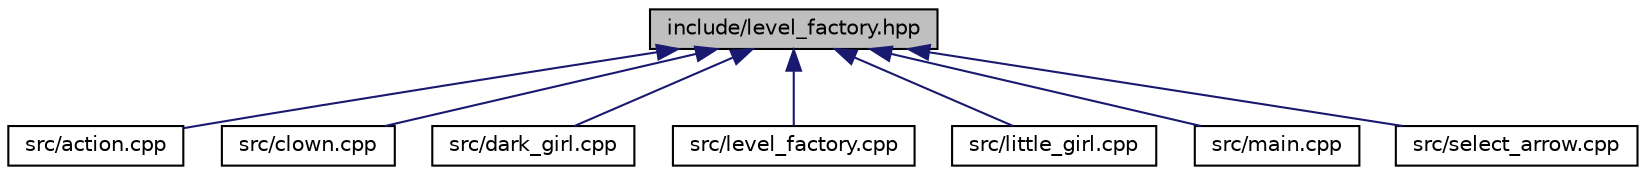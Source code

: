 digraph "include/level_factory.hpp"
{
  edge [fontname="Helvetica",fontsize="10",labelfontname="Helvetica",labelfontsize="10"];
  node [fontname="Helvetica",fontsize="10",shape=record];
  Node1 [label="include/level_factory.hpp",height=0.2,width=0.4,color="black", fillcolor="grey75", style="filled", fontcolor="black"];
  Node1 -> Node2 [dir="back",color="midnightblue",fontsize="10",style="solid"];
  Node2 [label="src/action.cpp",height=0.2,width=0.4,color="black", fillcolor="white", style="filled",URL="$action_8cpp.html"];
  Node1 -> Node3 [dir="back",color="midnightblue",fontsize="10",style="solid"];
  Node3 [label="src/clown.cpp",height=0.2,width=0.4,color="black", fillcolor="white", style="filled",URL="$clown_8cpp.html"];
  Node1 -> Node4 [dir="back",color="midnightblue",fontsize="10",style="solid"];
  Node4 [label="src/dark_girl.cpp",height=0.2,width=0.4,color="black", fillcolor="white", style="filled",URL="$dark__girl_8cpp.html"];
  Node1 -> Node5 [dir="back",color="midnightblue",fontsize="10",style="solid"];
  Node5 [label="src/level_factory.cpp",height=0.2,width=0.4,color="black", fillcolor="white", style="filled",URL="$level__factory_8cpp.html"];
  Node1 -> Node6 [dir="back",color="midnightblue",fontsize="10",style="solid"];
  Node6 [label="src/little_girl.cpp",height=0.2,width=0.4,color="black", fillcolor="white", style="filled",URL="$little__girl_8cpp.html"];
  Node1 -> Node7 [dir="back",color="midnightblue",fontsize="10",style="solid"];
  Node7 [label="src/main.cpp",height=0.2,width=0.4,color="black", fillcolor="white", style="filled",URL="$main_8cpp.html"];
  Node1 -> Node8 [dir="back",color="midnightblue",fontsize="10",style="solid"];
  Node8 [label="src/select_arrow.cpp",height=0.2,width=0.4,color="black", fillcolor="white", style="filled",URL="$select__arrow_8cpp.html"];
}
